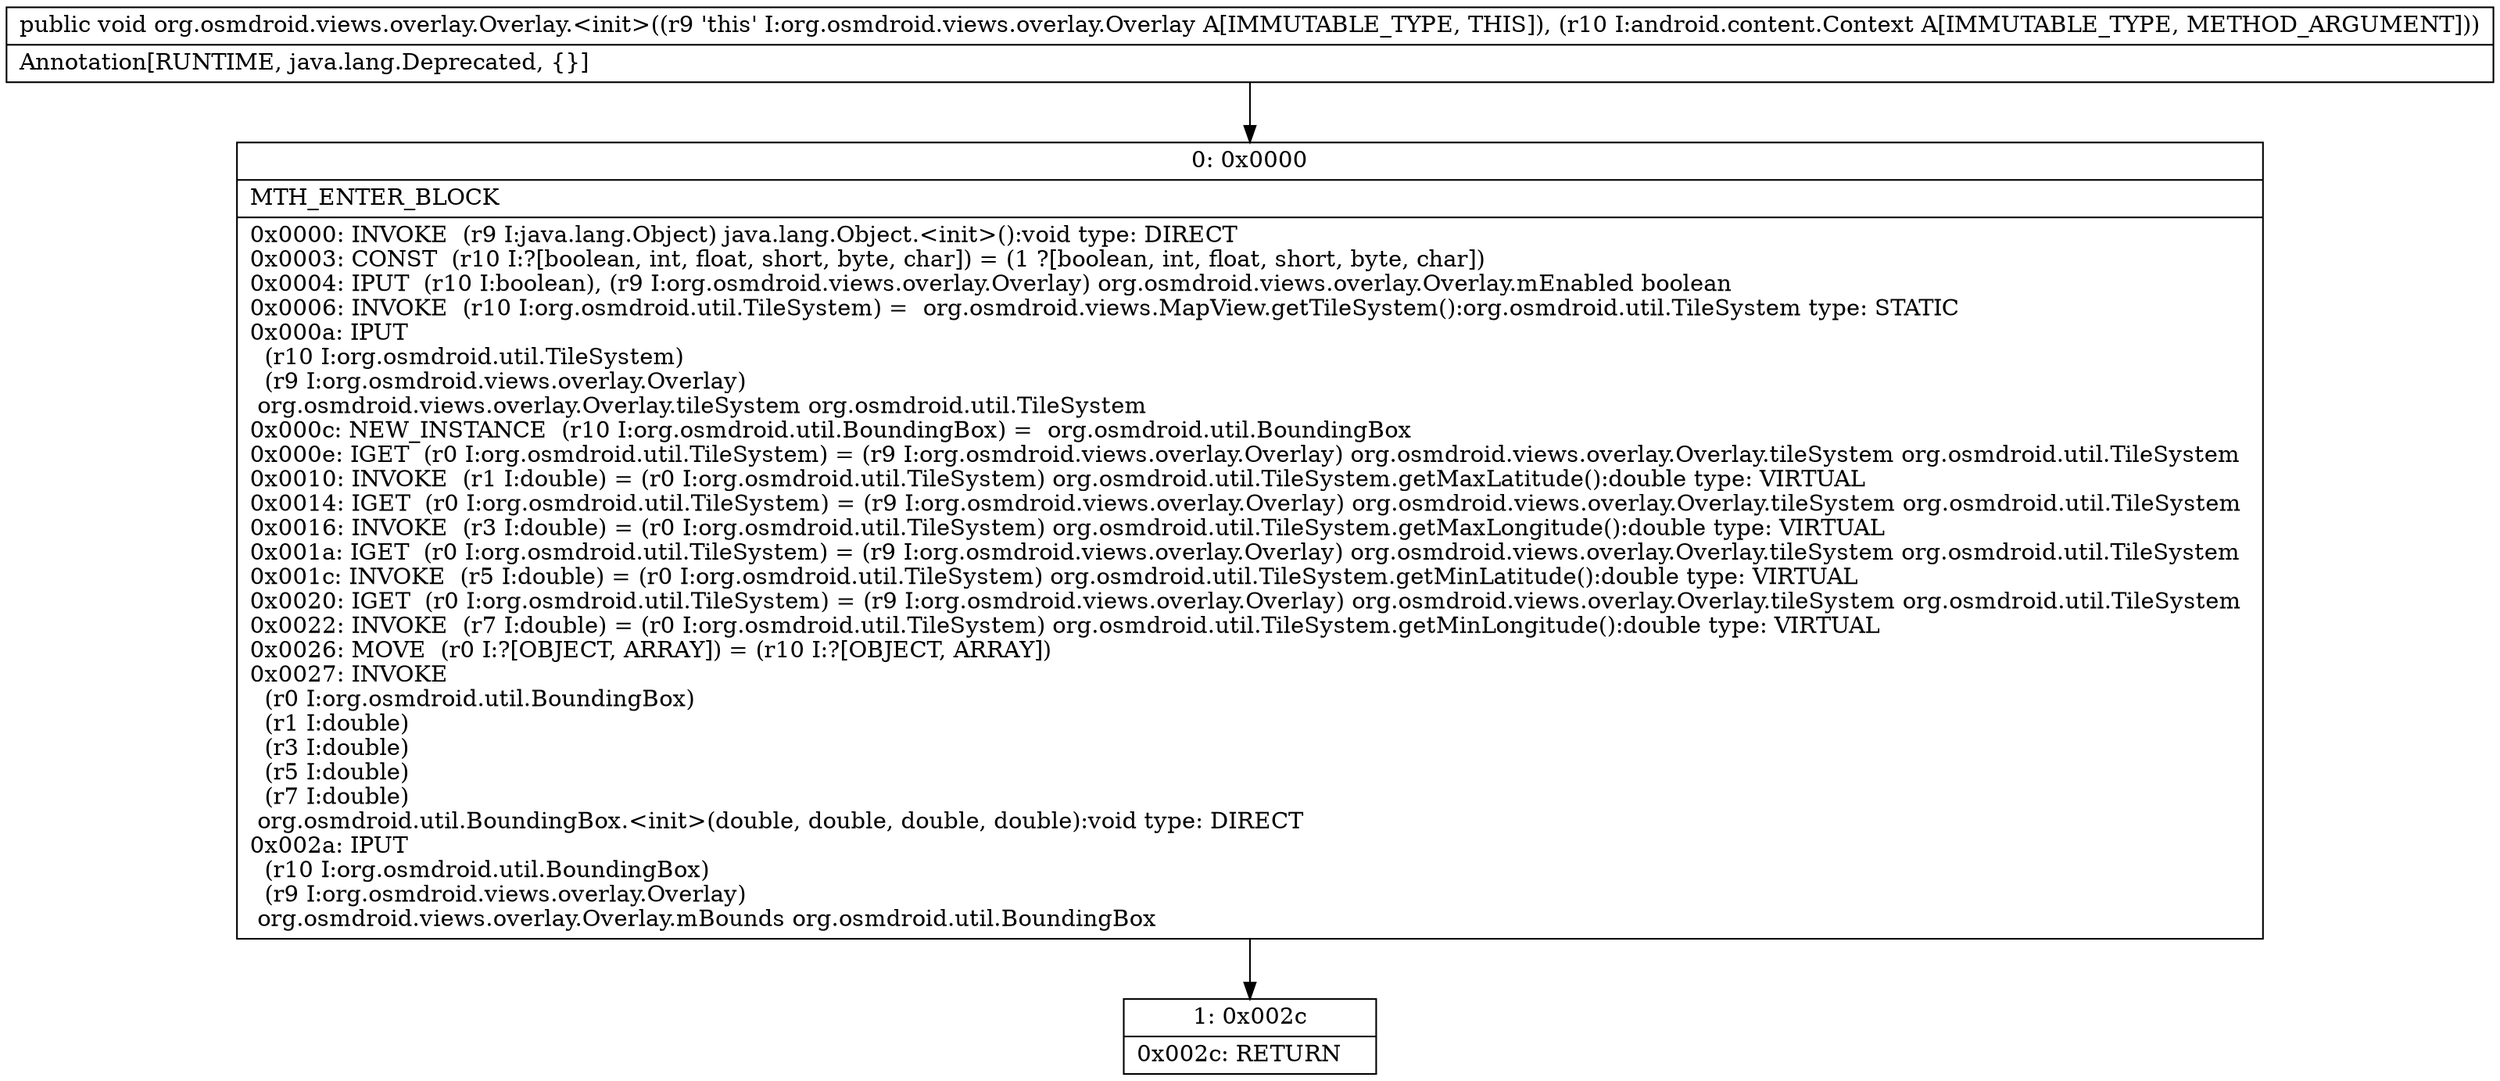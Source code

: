 digraph "CFG fororg.osmdroid.views.overlay.Overlay.\<init\>(Landroid\/content\/Context;)V" {
Node_0 [shape=record,label="{0\:\ 0x0000|MTH_ENTER_BLOCK\l|0x0000: INVOKE  (r9 I:java.lang.Object) java.lang.Object.\<init\>():void type: DIRECT \l0x0003: CONST  (r10 I:?[boolean, int, float, short, byte, char]) = (1 ?[boolean, int, float, short, byte, char]) \l0x0004: IPUT  (r10 I:boolean), (r9 I:org.osmdroid.views.overlay.Overlay) org.osmdroid.views.overlay.Overlay.mEnabled boolean \l0x0006: INVOKE  (r10 I:org.osmdroid.util.TileSystem) =  org.osmdroid.views.MapView.getTileSystem():org.osmdroid.util.TileSystem type: STATIC \l0x000a: IPUT  \l  (r10 I:org.osmdroid.util.TileSystem)\l  (r9 I:org.osmdroid.views.overlay.Overlay)\l org.osmdroid.views.overlay.Overlay.tileSystem org.osmdroid.util.TileSystem \l0x000c: NEW_INSTANCE  (r10 I:org.osmdroid.util.BoundingBox) =  org.osmdroid.util.BoundingBox \l0x000e: IGET  (r0 I:org.osmdroid.util.TileSystem) = (r9 I:org.osmdroid.views.overlay.Overlay) org.osmdroid.views.overlay.Overlay.tileSystem org.osmdroid.util.TileSystem \l0x0010: INVOKE  (r1 I:double) = (r0 I:org.osmdroid.util.TileSystem) org.osmdroid.util.TileSystem.getMaxLatitude():double type: VIRTUAL \l0x0014: IGET  (r0 I:org.osmdroid.util.TileSystem) = (r9 I:org.osmdroid.views.overlay.Overlay) org.osmdroid.views.overlay.Overlay.tileSystem org.osmdroid.util.TileSystem \l0x0016: INVOKE  (r3 I:double) = (r0 I:org.osmdroid.util.TileSystem) org.osmdroid.util.TileSystem.getMaxLongitude():double type: VIRTUAL \l0x001a: IGET  (r0 I:org.osmdroid.util.TileSystem) = (r9 I:org.osmdroid.views.overlay.Overlay) org.osmdroid.views.overlay.Overlay.tileSystem org.osmdroid.util.TileSystem \l0x001c: INVOKE  (r5 I:double) = (r0 I:org.osmdroid.util.TileSystem) org.osmdroid.util.TileSystem.getMinLatitude():double type: VIRTUAL \l0x0020: IGET  (r0 I:org.osmdroid.util.TileSystem) = (r9 I:org.osmdroid.views.overlay.Overlay) org.osmdroid.views.overlay.Overlay.tileSystem org.osmdroid.util.TileSystem \l0x0022: INVOKE  (r7 I:double) = (r0 I:org.osmdroid.util.TileSystem) org.osmdroid.util.TileSystem.getMinLongitude():double type: VIRTUAL \l0x0026: MOVE  (r0 I:?[OBJECT, ARRAY]) = (r10 I:?[OBJECT, ARRAY]) \l0x0027: INVOKE  \l  (r0 I:org.osmdroid.util.BoundingBox)\l  (r1 I:double)\l  (r3 I:double)\l  (r5 I:double)\l  (r7 I:double)\l org.osmdroid.util.BoundingBox.\<init\>(double, double, double, double):void type: DIRECT \l0x002a: IPUT  \l  (r10 I:org.osmdroid.util.BoundingBox)\l  (r9 I:org.osmdroid.views.overlay.Overlay)\l org.osmdroid.views.overlay.Overlay.mBounds org.osmdroid.util.BoundingBox \l}"];
Node_1 [shape=record,label="{1\:\ 0x002c|0x002c: RETURN   \l}"];
MethodNode[shape=record,label="{public void org.osmdroid.views.overlay.Overlay.\<init\>((r9 'this' I:org.osmdroid.views.overlay.Overlay A[IMMUTABLE_TYPE, THIS]), (r10 I:android.content.Context A[IMMUTABLE_TYPE, METHOD_ARGUMENT]))  | Annotation[RUNTIME, java.lang.Deprecated, \{\}]\l}"];
MethodNode -> Node_0;
Node_0 -> Node_1;
}

